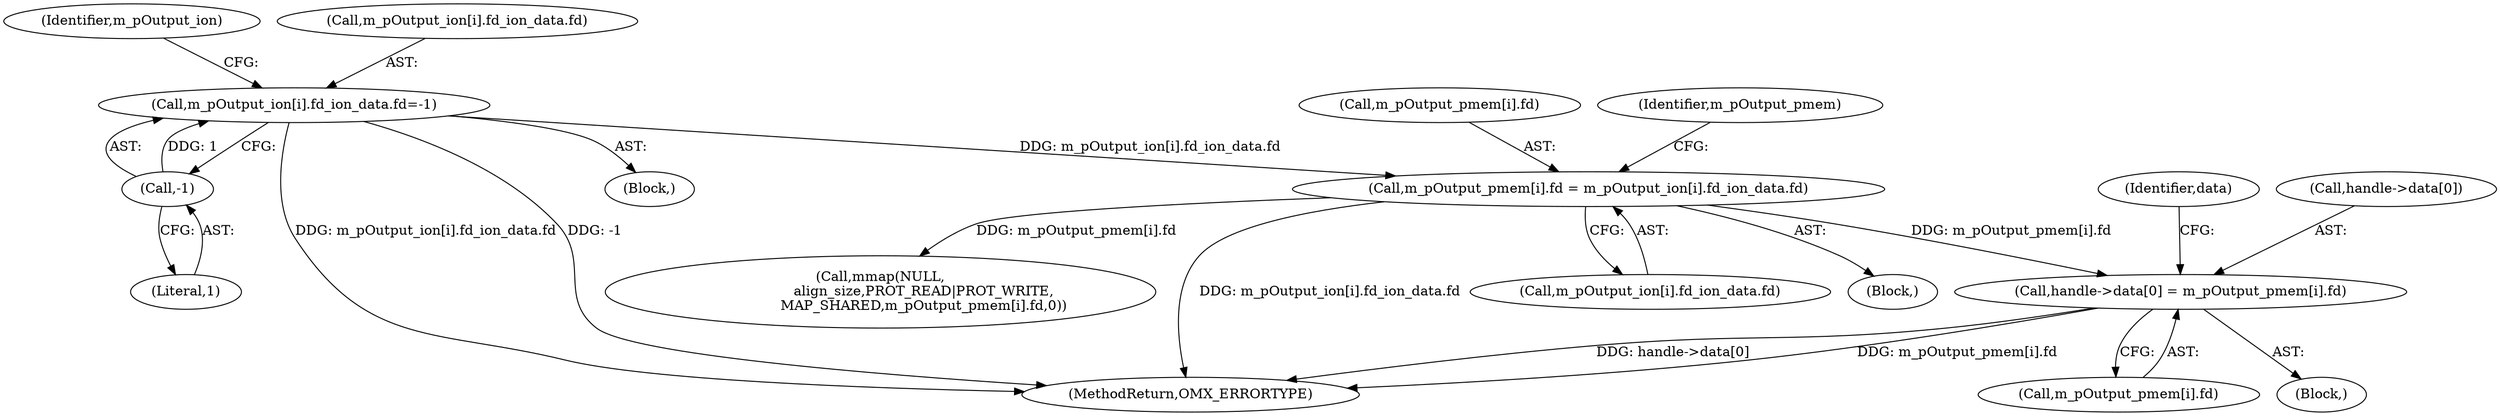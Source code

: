 digraph "0_Android_d575ecf607056d8e3328ef2eb56c52e98f81e87d_0@array" {
"1000524" [label="(Call,handle->data[0] = m_pOutput_pmem[i].fd)"];
"1000407" [label="(Call,m_pOutput_pmem[i].fd = m_pOutput_ion[i].fd_ion_data.fd)"];
"1000295" [label="(Call,m_pOutput_ion[i].fd_ion_data.fd=-1)"];
"1000303" [label="(Call,-1)"];
"1000408" [label="(Call,m_pOutput_pmem[i].fd)"];
"1000309" [label="(Identifier,m_pOutput_ion)"];
"1000457" [label="(Call,mmap(NULL,\n                    align_size,PROT_READ|PROT_WRITE,\n                    MAP_SHARED,m_pOutput_pmem[i].fd,0))"];
"1000423" [label="(Identifier,m_pOutput_pmem)"];
"1000530" [label="(Call,m_pOutput_pmem[i].fd)"];
"1000619" [label="(MethodReturn,OMX_ERRORTYPE)"];
"1000303" [label="(Call,-1)"];
"1000537" [label="(Identifier,data)"];
"1000413" [label="(Call,m_pOutput_ion[i].fd_ion_data.fd)"];
"1000304" [label="(Literal,1)"];
"1000295" [label="(Call,m_pOutput_ion[i].fd_ion_data.fd=-1)"];
"1000495" [label="(Block,)"];
"1000407" [label="(Call,m_pOutput_pmem[i].fd = m_pOutput_ion[i].fd_ion_data.fd)"];
"1000296" [label="(Call,m_pOutput_ion[i].fd_ion_data.fd)"];
"1000228" [label="(Block,)"];
"1000524" [label="(Call,handle->data[0] = m_pOutput_pmem[i].fd)"];
"1000525" [label="(Call,handle->data[0])"];
"1000361" [label="(Block,)"];
"1000524" -> "1000495"  [label="AST: "];
"1000524" -> "1000530"  [label="CFG: "];
"1000525" -> "1000524"  [label="AST: "];
"1000530" -> "1000524"  [label="AST: "];
"1000537" -> "1000524"  [label="CFG: "];
"1000524" -> "1000619"  [label="DDG: handle->data[0]"];
"1000524" -> "1000619"  [label="DDG: m_pOutput_pmem[i].fd"];
"1000407" -> "1000524"  [label="DDG: m_pOutput_pmem[i].fd"];
"1000407" -> "1000361"  [label="AST: "];
"1000407" -> "1000413"  [label="CFG: "];
"1000408" -> "1000407"  [label="AST: "];
"1000413" -> "1000407"  [label="AST: "];
"1000423" -> "1000407"  [label="CFG: "];
"1000407" -> "1000619"  [label="DDG: m_pOutput_ion[i].fd_ion_data.fd"];
"1000295" -> "1000407"  [label="DDG: m_pOutput_ion[i].fd_ion_data.fd"];
"1000407" -> "1000457"  [label="DDG: m_pOutput_pmem[i].fd"];
"1000295" -> "1000228"  [label="AST: "];
"1000295" -> "1000303"  [label="CFG: "];
"1000296" -> "1000295"  [label="AST: "];
"1000303" -> "1000295"  [label="AST: "];
"1000309" -> "1000295"  [label="CFG: "];
"1000295" -> "1000619"  [label="DDG: m_pOutput_ion[i].fd_ion_data.fd"];
"1000295" -> "1000619"  [label="DDG: -1"];
"1000303" -> "1000295"  [label="DDG: 1"];
"1000303" -> "1000304"  [label="CFG: "];
"1000304" -> "1000303"  [label="AST: "];
}
